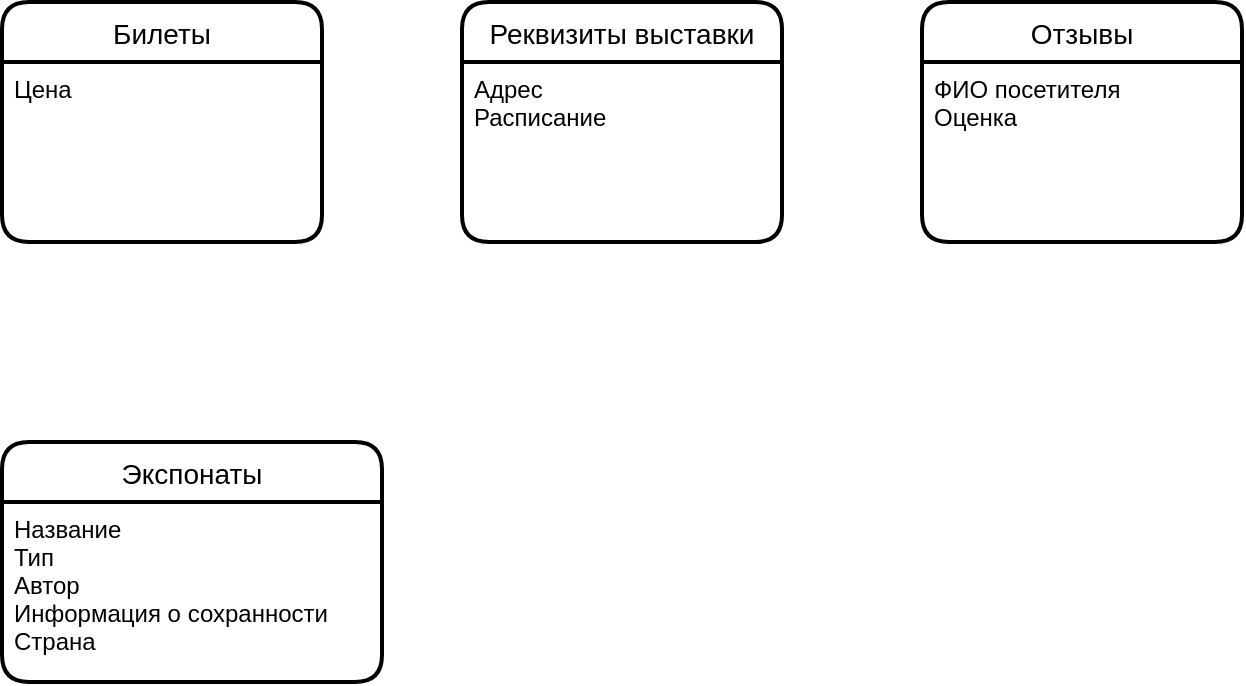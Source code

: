 <mxfile version="15.4.0" type="device"><diagram id="YhIW78KKG1MkZQojClb2" name="Страница 1"><mxGraphModel dx="1024" dy="592" grid="1" gridSize="10" guides="1" tooltips="1" connect="1" arrows="1" fold="1" page="1" pageScale="1" pageWidth="827" pageHeight="1169" math="0" shadow="0"><root><mxCell id="0"/><mxCell id="1" parent="0"/><mxCell id="DjhDjMEe6jMsXHsTzUNy-14" value="Билеты" style="swimlane;childLayout=stackLayout;horizontal=1;startSize=30;horizontalStack=0;rounded=1;fontSize=14;fontStyle=0;strokeWidth=2;resizeParent=0;resizeLast=1;shadow=0;dashed=0;align=center;" vertex="1" parent="1"><mxGeometry x="70" y="30" width="160" height="120" as="geometry"/></mxCell><mxCell id="DjhDjMEe6jMsXHsTzUNy-15" value="Цена&#10;" style="align=left;strokeColor=none;fillColor=none;spacingLeft=4;fontSize=12;verticalAlign=top;resizable=0;rotatable=0;part=1;" vertex="1" parent="DjhDjMEe6jMsXHsTzUNy-14"><mxGeometry y="30" width="160" height="90" as="geometry"/></mxCell><mxCell id="DjhDjMEe6jMsXHsTzUNy-16" value="Реквизиты выставки" style="swimlane;childLayout=stackLayout;horizontal=1;startSize=30;horizontalStack=0;rounded=1;fontSize=14;fontStyle=0;strokeWidth=2;resizeParent=0;resizeLast=1;shadow=0;dashed=0;align=center;" vertex="1" parent="1"><mxGeometry x="300" y="30" width="160" height="120" as="geometry"/></mxCell><mxCell id="DjhDjMEe6jMsXHsTzUNy-17" value="Адрес&#10;Расписание" style="align=left;strokeColor=none;fillColor=none;spacingLeft=4;fontSize=12;verticalAlign=top;resizable=0;rotatable=0;part=1;" vertex="1" parent="DjhDjMEe6jMsXHsTzUNy-16"><mxGeometry y="30" width="160" height="90" as="geometry"/></mxCell><mxCell id="DjhDjMEe6jMsXHsTzUNy-18" value="Отзывы" style="swimlane;childLayout=stackLayout;horizontal=1;startSize=30;horizontalStack=0;rounded=1;fontSize=14;fontStyle=0;strokeWidth=2;resizeParent=0;resizeLast=1;shadow=0;dashed=0;align=center;" vertex="1" parent="1"><mxGeometry x="530" y="30" width="160" height="120" as="geometry"/></mxCell><mxCell id="DjhDjMEe6jMsXHsTzUNy-19" value="ФИО посетителя&#10;Оценка" style="align=left;strokeColor=none;fillColor=none;spacingLeft=4;fontSize=12;verticalAlign=top;resizable=0;rotatable=0;part=1;" vertex="1" parent="DjhDjMEe6jMsXHsTzUNy-18"><mxGeometry y="30" width="160" height="90" as="geometry"/></mxCell><mxCell id="DjhDjMEe6jMsXHsTzUNy-20" value="Экспонаты" style="swimlane;childLayout=stackLayout;horizontal=1;startSize=30;horizontalStack=0;rounded=1;fontSize=14;fontStyle=0;strokeWidth=2;resizeParent=0;resizeLast=1;shadow=0;dashed=0;align=center;" vertex="1" parent="1"><mxGeometry x="70" y="250" width="190" height="120" as="geometry"/></mxCell><mxCell id="DjhDjMEe6jMsXHsTzUNy-21" value="Название&#10;Тип&#10;Автор&#10;Информация о сохранности&#10;Страна" style="align=left;strokeColor=none;fillColor=none;spacingLeft=4;fontSize=12;verticalAlign=top;resizable=0;rotatable=0;part=1;" vertex="1" parent="DjhDjMEe6jMsXHsTzUNy-20"><mxGeometry y="30" width="190" height="90" as="geometry"/></mxCell></root></mxGraphModel></diagram></mxfile>
